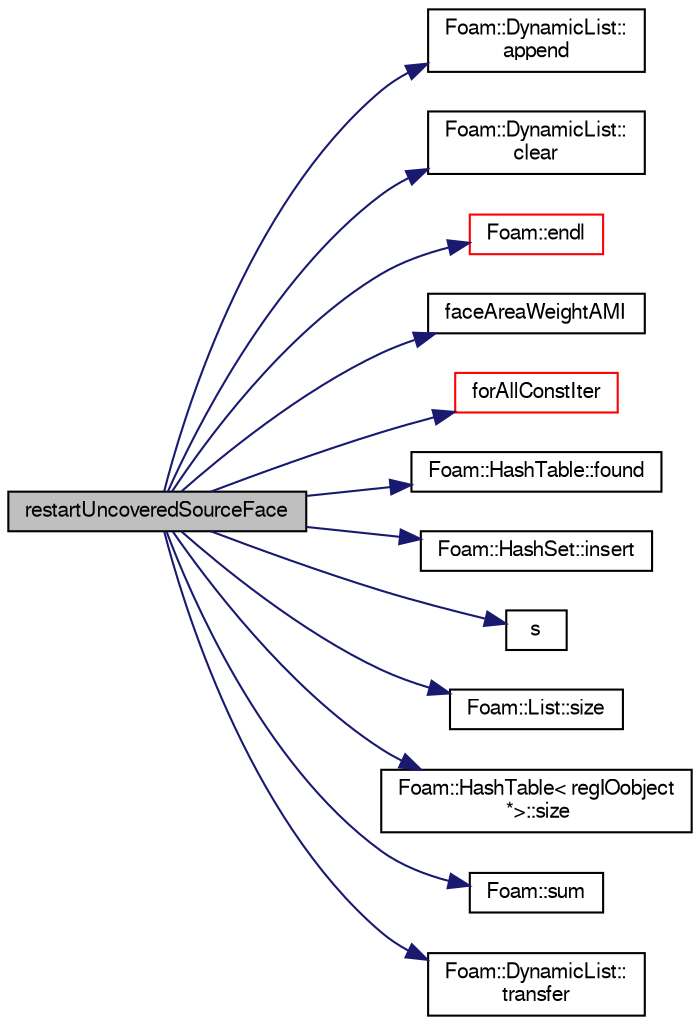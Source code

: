 digraph "restartUncoveredSourceFace"
{
  bgcolor="transparent";
  edge [fontname="FreeSans",fontsize="10",labelfontname="FreeSans",labelfontsize="10"];
  node [fontname="FreeSans",fontsize="10",shape=record];
  rankdir="LR";
  Node667 [label="restartUncoveredSourceFace",height=0.2,width=0.4,color="black", fillcolor="grey75", style="filled", fontcolor="black"];
  Node667 -> Node668 [color="midnightblue",fontsize="10",style="solid",fontname="FreeSans"];
  Node668 [label="Foam::DynamicList::\lappend",height=0.2,width=0.4,color="black",URL="$a25890.html#a7b67b42af715604376ad63a681dee6d8",tooltip="Append an element at the end of the list. "];
  Node667 -> Node669 [color="midnightblue",fontsize="10",style="solid",fontname="FreeSans"];
  Node669 [label="Foam::DynamicList::\lclear",height=0.2,width=0.4,color="black",URL="$a25890.html#ac8bb3912a3ce86b15842e79d0b421204",tooltip="Clear the addressed list, i.e. set the size to zero. "];
  Node667 -> Node670 [color="midnightblue",fontsize="10",style="solid",fontname="FreeSans"];
  Node670 [label="Foam::endl",height=0.2,width=0.4,color="red",URL="$a21124.html#a2db8fe02a0d3909e9351bb4275b23ce4",tooltip="Add newline and flush stream. "];
  Node667 -> Node672 [color="midnightblue",fontsize="10",style="solid",fontname="FreeSans"];
  Node672 [label="faceAreaWeightAMI",height=0.2,width=0.4,color="black",URL="$a24878.html#a6307faabee6ff74e9e41bf28981626bd",tooltip="Disallow default bitwise copy construct. "];
  Node667 -> Node673 [color="midnightblue",fontsize="10",style="solid",fontname="FreeSans"];
  Node673 [label="forAllConstIter",height=0.2,width=0.4,color="red",URL="$a38141.html#ae21e2836509b0fa7f7cedf6493b11b09"];
  Node667 -> Node973 [color="midnightblue",fontsize="10",style="solid",fontname="FreeSans"];
  Node973 [label="Foam::HashTable::found",height=0.2,width=0.4,color="black",URL="$a25702.html#a9a7a02c333e3e98344a1e5b891c4d985",tooltip="Return true if hashedEntry is found in table. "];
  Node667 -> Node974 [color="midnightblue",fontsize="10",style="solid",fontname="FreeSans"];
  Node974 [label="Foam::HashSet::insert",height=0.2,width=0.4,color="black",URL="$a25690.html#a49f0753d9652681fc3a81f59951a0ad7",tooltip="Insert a new entry. "];
  Node667 -> Node975 [color="midnightblue",fontsize="10",style="solid",fontname="FreeSans"];
  Node975 [label="s",height=0.2,width=0.4,color="black",URL="$a18905.html#abb9c4233033fad2ad0206cd4adad3b9f"];
  Node667 -> Node760 [color="midnightblue",fontsize="10",style="solid",fontname="FreeSans"];
  Node760 [label="Foam::List::size",height=0.2,width=0.4,color="black",URL="$a25694.html#a8a5f6fa29bd4b500caf186f60245b384",tooltip="Override size to be inconsistent with allocated storage. "];
  Node667 -> Node921 [color="midnightblue",fontsize="10",style="solid",fontname="FreeSans"];
  Node921 [label="Foam::HashTable\< regIOobject\l *\>::size",height=0.2,width=0.4,color="black",URL="$a25702.html#a47b3bf30da1eb3ab8076b5fbe00e0494",tooltip="Return number of elements in table. "];
  Node667 -> Node976 [color="midnightblue",fontsize="10",style="solid",fontname="FreeSans"];
  Node976 [label="Foam::sum",height=0.2,width=0.4,color="black",URL="$a21124.html#a3d8733143aad0e03b300186ab4bef137"];
  Node667 -> Node977 [color="midnightblue",fontsize="10",style="solid",fontname="FreeSans"];
  Node977 [label="Foam::DynamicList::\ltransfer",height=0.2,width=0.4,color="black",URL="$a25890.html#a25ad1d2084d16b234b0cf91c07e832c0",tooltip="Transfer contents of the argument List into this. "];
}
